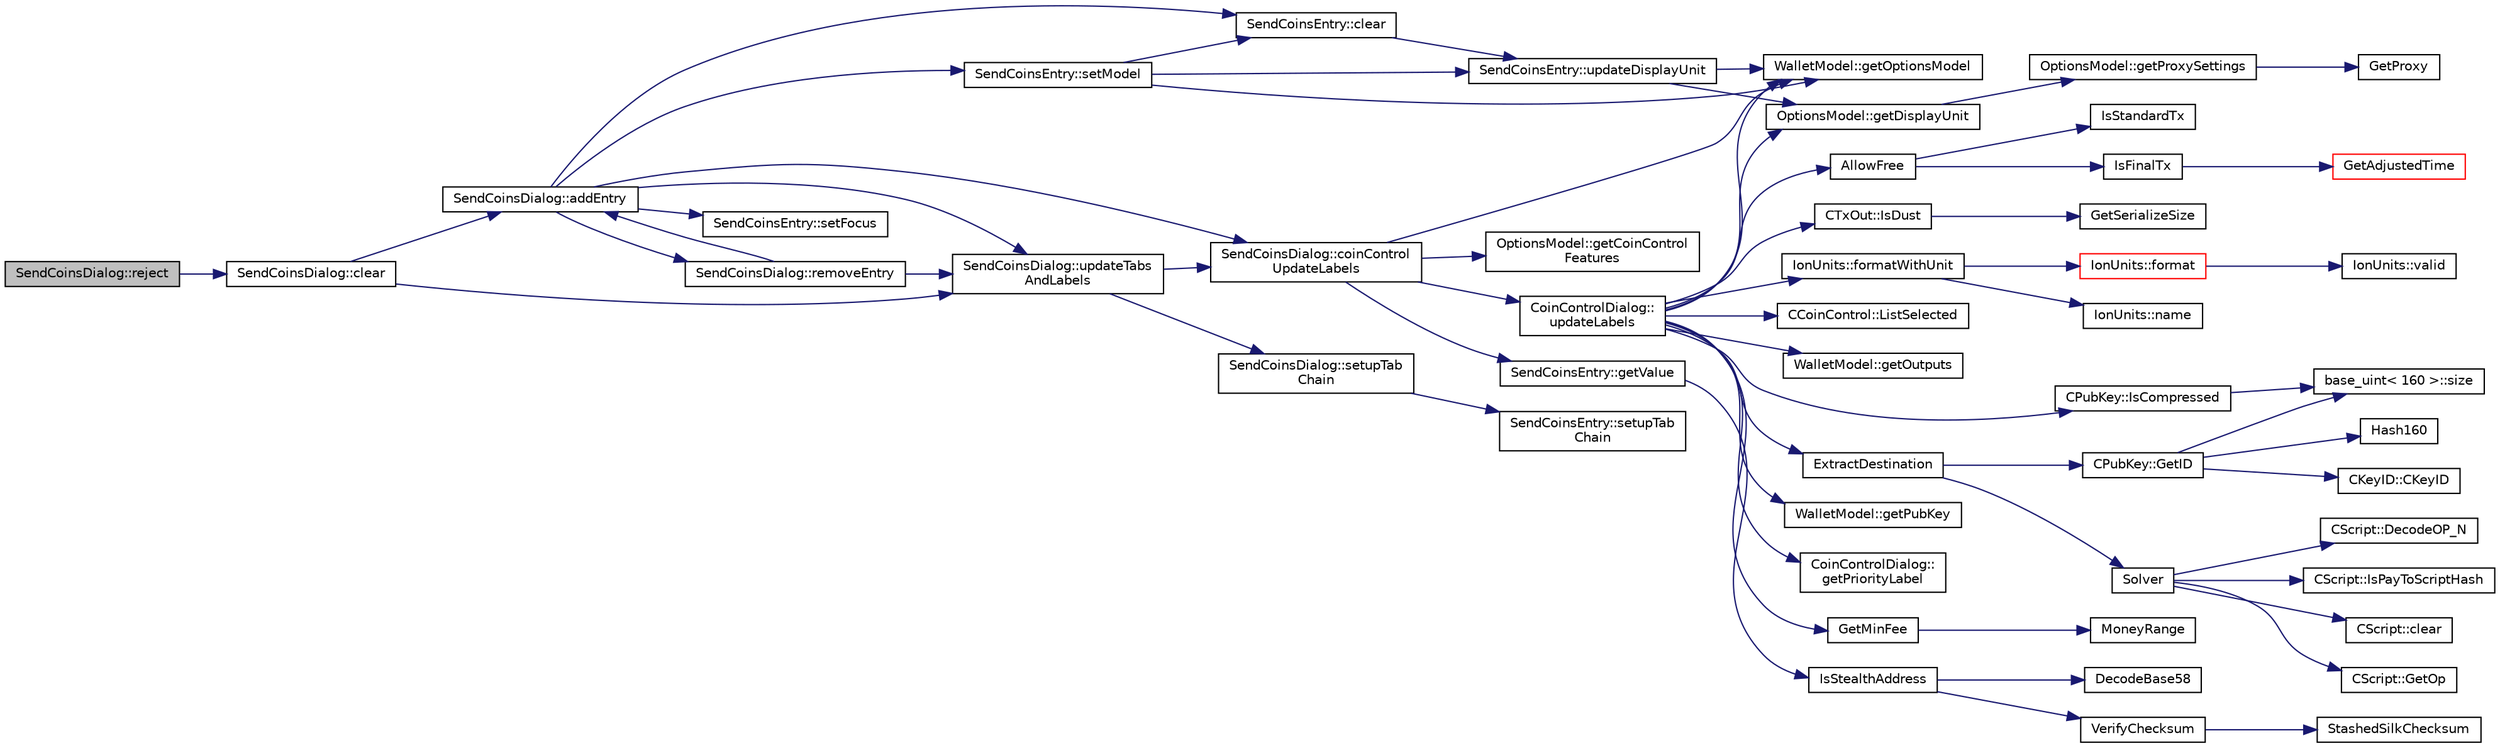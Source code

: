 digraph "SendCoinsDialog::reject"
{
  edge [fontname="Helvetica",fontsize="10",labelfontname="Helvetica",labelfontsize="10"];
  node [fontname="Helvetica",fontsize="10",shape=record];
  rankdir="LR";
  Node1055 [label="SendCoinsDialog::reject",height=0.2,width=0.4,color="black", fillcolor="grey75", style="filled", fontcolor="black"];
  Node1055 -> Node1056 [color="midnightblue",fontsize="10",style="solid",fontname="Helvetica"];
  Node1056 [label="SendCoinsDialog::clear",height=0.2,width=0.4,color="black", fillcolor="white", style="filled",URL="$d6/de6/class_send_coins_dialog.html#a127bddff45f49ff5e6e263efe218ae26"];
  Node1056 -> Node1057 [color="midnightblue",fontsize="10",style="solid",fontname="Helvetica"];
  Node1057 [label="SendCoinsDialog::addEntry",height=0.2,width=0.4,color="black", fillcolor="white", style="filled",URL="$d6/de6/class_send_coins_dialog.html#a3d680a76b967641115c6ff2fa83fb62a"];
  Node1057 -> Node1058 [color="midnightblue",fontsize="10",style="solid",fontname="Helvetica"];
  Node1058 [label="SendCoinsEntry::setModel",height=0.2,width=0.4,color="black", fillcolor="white", style="filled",URL="$d0/dbc/class_send_coins_entry.html#a831f8f9a63acd77b7d66d5393e12310b"];
  Node1058 -> Node1059 [color="midnightblue",fontsize="10",style="solid",fontname="Helvetica"];
  Node1059 [label="WalletModel::getOptionsModel",height=0.2,width=0.4,color="black", fillcolor="white", style="filled",URL="$d4/d27/class_wallet_model.html#a96d53e56b3f8f07537ea2523f7a7d300"];
  Node1058 -> Node1060 [color="midnightblue",fontsize="10",style="solid",fontname="Helvetica"];
  Node1060 [label="SendCoinsEntry::updateDisplayUnit",height=0.2,width=0.4,color="black", fillcolor="white", style="filled",URL="$d0/dbc/class_send_coins_entry.html#a6ff4bd5b370545bcfd6214e866ee33f3"];
  Node1060 -> Node1059 [color="midnightblue",fontsize="10",style="solid",fontname="Helvetica"];
  Node1060 -> Node1061 [color="midnightblue",fontsize="10",style="solid",fontname="Helvetica"];
  Node1061 [label="OptionsModel::getDisplayUnit",height=0.2,width=0.4,color="black", fillcolor="white", style="filled",URL="$da/d1f/class_options_model.html#a3b6e4d4ef42be3aaba315b8cd14f468e"];
  Node1061 -> Node1062 [color="midnightblue",fontsize="10",style="solid",fontname="Helvetica"];
  Node1062 [label="OptionsModel::getProxySettings",height=0.2,width=0.4,color="black", fillcolor="white", style="filled",URL="$da/d1f/class_options_model.html#a0fa582a801df3753c2c50840c40bb350"];
  Node1062 -> Node1063 [color="midnightblue",fontsize="10",style="solid",fontname="Helvetica"];
  Node1063 [label="GetProxy",height=0.2,width=0.4,color="black", fillcolor="white", style="filled",URL="$d0/d0e/netbase_8cpp.html#a4e67b39fc1769663260d791d2f4d049d"];
  Node1058 -> Node1064 [color="midnightblue",fontsize="10",style="solid",fontname="Helvetica"];
  Node1064 [label="SendCoinsEntry::clear",height=0.2,width=0.4,color="black", fillcolor="white", style="filled",URL="$d0/dbc/class_send_coins_entry.html#abff66fcd456c82144e7a2c410f5082ac"];
  Node1064 -> Node1060 [color="midnightblue",fontsize="10",style="solid",fontname="Helvetica"];
  Node1057 -> Node1065 [color="midnightblue",fontsize="10",style="solid",fontname="Helvetica"];
  Node1065 [label="SendCoinsDialog::removeEntry",height=0.2,width=0.4,color="black", fillcolor="white", style="filled",URL="$d6/de6/class_send_coins_dialog.html#aabd82a79bd2358493f36425f1d62136b"];
  Node1065 -> Node1057 [color="midnightblue",fontsize="10",style="solid",fontname="Helvetica"];
  Node1065 -> Node1066 [color="midnightblue",fontsize="10",style="solid",fontname="Helvetica"];
  Node1066 [label="SendCoinsDialog::updateTabs\lAndLabels",height=0.2,width=0.4,color="black", fillcolor="white", style="filled",URL="$d6/de6/class_send_coins_dialog.html#a3b834c739f7d02d8086a2bf58525c5f0"];
  Node1066 -> Node1067 [color="midnightblue",fontsize="10",style="solid",fontname="Helvetica"];
  Node1067 [label="SendCoinsDialog::setupTab\lChain",height=0.2,width=0.4,color="black", fillcolor="white", style="filled",URL="$d6/de6/class_send_coins_dialog.html#a689658987f2af0896f25bf37bb945d91",tooltip="Set up the tab chain manually, as Qt messes up the tab chain by default in some cases (issue https://..."];
  Node1067 -> Node1068 [color="midnightblue",fontsize="10",style="solid",fontname="Helvetica"];
  Node1068 [label="SendCoinsEntry::setupTab\lChain",height=0.2,width=0.4,color="black", fillcolor="white", style="filled",URL="$d0/dbc/class_send_coins_entry.html#aa431a0bf53174b3a012fe224e472bc13",tooltip="Set up the tab chain manually, as Qt messes up the tab chain by default in some cases (issue https://..."];
  Node1066 -> Node1069 [color="midnightblue",fontsize="10",style="solid",fontname="Helvetica"];
  Node1069 [label="SendCoinsDialog::coinControl\lUpdateLabels",height=0.2,width=0.4,color="black", fillcolor="white", style="filled",URL="$d6/de6/class_send_coins_dialog.html#ae4f429aabcaf309aa314b90049be2a74"];
  Node1069 -> Node1059 [color="midnightblue",fontsize="10",style="solid",fontname="Helvetica"];
  Node1069 -> Node1070 [color="midnightblue",fontsize="10",style="solid",fontname="Helvetica"];
  Node1070 [label="OptionsModel::getCoinControl\lFeatures",height=0.2,width=0.4,color="black", fillcolor="white", style="filled",URL="$da/d1f/class_options_model.html#ace6c871068f613aee277e37bfdc988c0"];
  Node1069 -> Node1071 [color="midnightblue",fontsize="10",style="solid",fontname="Helvetica"];
  Node1071 [label="SendCoinsEntry::getValue",height=0.2,width=0.4,color="black", fillcolor="white", style="filled",URL="$d0/dbc/class_send_coins_entry.html#af36fb0ed9e2e07079c1a982b31e793c8"];
  Node1071 -> Node1072 [color="midnightblue",fontsize="10",style="solid",fontname="Helvetica"];
  Node1072 [label="IsStealthAddress",height=0.2,width=0.4,color="black", fillcolor="white", style="filled",URL="$db/d2d/stealth_8cpp.html#a26c89afcb720e8b1a9c9dadaee26757b"];
  Node1072 -> Node1073 [color="midnightblue",fontsize="10",style="solid",fontname="Helvetica"];
  Node1073 [label="DecodeBase58",height=0.2,width=0.4,color="black", fillcolor="white", style="filled",URL="$db/d9c/base58_8cpp.html#a0f74d1d6e7e982cad4b0e538acea4538",tooltip="Decode a base58-encoded string (psz) into a byte vector (vchRet). "];
  Node1072 -> Node1074 [color="midnightblue",fontsize="10",style="solid",fontname="Helvetica"];
  Node1074 [label="VerifyChecksum",height=0.2,width=0.4,color="black", fillcolor="white", style="filled",URL="$db/d2d/stealth_8cpp.html#a5ff6f6775db5f747f5088c7ef8264b74"];
  Node1074 -> Node1075 [color="midnightblue",fontsize="10",style="solid",fontname="Helvetica"];
  Node1075 [label="StashedSilkChecksum",height=0.2,width=0.4,color="black", fillcolor="white", style="filled",URL="$db/d2d/stealth_8cpp.html#abb79a3b98a10b85daf3f3ff35c1cbfa8"];
  Node1069 -> Node1076 [color="midnightblue",fontsize="10",style="solid",fontname="Helvetica"];
  Node1076 [label="CoinControlDialog::\lupdateLabels",height=0.2,width=0.4,color="black", fillcolor="white", style="filled",URL="$dd/dfb/class_coin_control_dialog.html#a4fc60e89b097952ff22dc0f9c58c87d9"];
  Node1076 -> Node1077 [color="midnightblue",fontsize="10",style="solid",fontname="Helvetica"];
  Node1077 [label="CCoinControl::ListSelected",height=0.2,width=0.4,color="black", fillcolor="white", style="filled",URL="$dc/d48/class_c_coin_control.html#a176b3a32b5f623fe25b8e61ca561422e"];
  Node1076 -> Node1078 [color="midnightblue",fontsize="10",style="solid",fontname="Helvetica"];
  Node1078 [label="WalletModel::getOutputs",height=0.2,width=0.4,color="black", fillcolor="white", style="filled",URL="$d4/d27/class_wallet_model.html#a5237ea4d9724807a05e2944e5ce6f181"];
  Node1076 -> Node1079 [color="midnightblue",fontsize="10",style="solid",fontname="Helvetica"];
  Node1079 [label="ExtractDestination",height=0.2,width=0.4,color="black", fillcolor="white", style="filled",URL="$dd/d0f/script_8cpp.html#a951f7e601746ae076afdf3169ecca2fc"];
  Node1079 -> Node1080 [color="midnightblue",fontsize="10",style="solid",fontname="Helvetica"];
  Node1080 [label="Solver",height=0.2,width=0.4,color="black", fillcolor="white", style="filled",URL="$dd/d0f/script_8cpp.html#a6ee6be50bff44464e905680c6fcee6dc"];
  Node1080 -> Node1081 [color="midnightblue",fontsize="10",style="solid",fontname="Helvetica"];
  Node1081 [label="CScript::IsPayToScriptHash",height=0.2,width=0.4,color="black", fillcolor="white", style="filled",URL="$d9/d4b/class_c_script.html#a0c3729c606d318923dc06f95d85a0971"];
  Node1080 -> Node1082 [color="midnightblue",fontsize="10",style="solid",fontname="Helvetica"];
  Node1082 [label="CScript::clear",height=0.2,width=0.4,color="black", fillcolor="white", style="filled",URL="$d9/d4b/class_c_script.html#a7b2baf842621f07c4939408acf63377c"];
  Node1080 -> Node1083 [color="midnightblue",fontsize="10",style="solid",fontname="Helvetica"];
  Node1083 [label="CScript::GetOp",height=0.2,width=0.4,color="black", fillcolor="white", style="filled",URL="$d9/d4b/class_c_script.html#a94635ed93d8d244ec3acfa83f9ecfe5f"];
  Node1080 -> Node1084 [color="midnightblue",fontsize="10",style="solid",fontname="Helvetica"];
  Node1084 [label="CScript::DecodeOP_N",height=0.2,width=0.4,color="black", fillcolor="white", style="filled",URL="$d9/d4b/class_c_script.html#a7f975fca06b3e9a17da8ba23c7647e2e"];
  Node1079 -> Node1085 [color="midnightblue",fontsize="10",style="solid",fontname="Helvetica"];
  Node1085 [label="CPubKey::GetID",height=0.2,width=0.4,color="black", fillcolor="white", style="filled",URL="$da/d4e/class_c_pub_key.html#a2675f7e6f72eff68e7a5227289feb021"];
  Node1085 -> Node1086 [color="midnightblue",fontsize="10",style="solid",fontname="Helvetica"];
  Node1086 [label="CKeyID::CKeyID",height=0.2,width=0.4,color="black", fillcolor="white", style="filled",URL="$dd/d88/class_c_key_i_d.html#a01dbd3c37820a2ffe89d106c6a7cf53d"];
  Node1085 -> Node1087 [color="midnightblue",fontsize="10",style="solid",fontname="Helvetica"];
  Node1087 [label="Hash160",height=0.2,width=0.4,color="black", fillcolor="white", style="filled",URL="$db/dfb/hash_8h.html#a4490f70ddae16e9e48460a0416a48a6b"];
  Node1085 -> Node1088 [color="midnightblue",fontsize="10",style="solid",fontname="Helvetica"];
  Node1088 [label="base_uint\< 160 \>::size",height=0.2,width=0.4,color="black", fillcolor="white", style="filled",URL="$da/df7/classbase__uint.html#a1f49b034e686269601ea89b0319b8004"];
  Node1076 -> Node1089 [color="midnightblue",fontsize="10",style="solid",fontname="Helvetica"];
  Node1089 [label="WalletModel::getPubKey",height=0.2,width=0.4,color="black", fillcolor="white", style="filled",URL="$d4/d27/class_wallet_model.html#abe0b4462654768f301d1f758f7907ca2"];
  Node1076 -> Node1090 [color="midnightblue",fontsize="10",style="solid",fontname="Helvetica"];
  Node1090 [label="CPubKey::IsCompressed",height=0.2,width=0.4,color="black", fillcolor="white", style="filled",URL="$da/d4e/class_c_pub_key.html#a25f8b70340ad20ddab0f80ec4cee9396"];
  Node1090 -> Node1088 [color="midnightblue",fontsize="10",style="solid",fontname="Helvetica"];
  Node1076 -> Node1091 [color="midnightblue",fontsize="10",style="solid",fontname="Helvetica"];
  Node1091 [label="CoinControlDialog::\lgetPriorityLabel",height=0.2,width=0.4,color="black", fillcolor="white", style="filled",URL="$dd/dfb/class_coin_control_dialog.html#a7285f91e6d9b510084966f4229146bcd"];
  Node1076 -> Node1092 [color="midnightblue",fontsize="10",style="solid",fontname="Helvetica"];
  Node1092 [label="GetMinFee",height=0.2,width=0.4,color="black", fillcolor="white", style="filled",URL="$df/d0a/main_8cpp.html#a95215e52b78d3270b416dc7b83a306fe"];
  Node1092 -> Node1093 [color="midnightblue",fontsize="10",style="solid",fontname="Helvetica"];
  Node1093 [label="MoneyRange",height=0.2,width=0.4,color="black", fillcolor="white", style="filled",URL="$dd/d2f/amount_8h.html#a12db56a9a1c931941f0943ecbb278aae"];
  Node1076 -> Node1094 [color="midnightblue",fontsize="10",style="solid",fontname="Helvetica"];
  Node1094 [label="AllowFree",height=0.2,width=0.4,color="black", fillcolor="white", style="filled",URL="$d4/dbf/main_8h.html#ae6c67bac023a01f1ae29b7f2f4505bba"];
  Node1094 -> Node1095 [color="midnightblue",fontsize="10",style="solid",fontname="Helvetica"];
  Node1095 [label="IsStandardTx",height=0.2,width=0.4,color="black", fillcolor="white", style="filled",URL="$d4/dbf/main_8h.html#a74832d5d658916e73adb139fd60e2354",tooltip="Check for standard transaction types. "];
  Node1094 -> Node1096 [color="midnightblue",fontsize="10",style="solid",fontname="Helvetica"];
  Node1096 [label="IsFinalTx",height=0.2,width=0.4,color="black", fillcolor="white", style="filled",URL="$d4/dbf/main_8h.html#aa7ca31ac11bff224c6b0ac27fccce7b5"];
  Node1096 -> Node1097 [color="midnightblue",fontsize="10",style="solid",fontname="Helvetica"];
  Node1097 [label="GetAdjustedTime",height=0.2,width=0.4,color="red", fillcolor="white", style="filled",URL="$df/d2d/util_8cpp.html#a09f81b9c7650f898cf3cf305b87547e6"];
  Node1076 -> Node1100 [color="midnightblue",fontsize="10",style="solid",fontname="Helvetica"];
  Node1100 [label="CTxOut::IsDust",height=0.2,width=0.4,color="black", fillcolor="white", style="filled",URL="$d2/db7/class_c_tx_out.html#aea509406c87cc1495fb1b1d832eff063"];
  Node1100 -> Node1101 [color="midnightblue",fontsize="10",style="solid",fontname="Helvetica"];
  Node1101 [label="GetSerializeSize",height=0.2,width=0.4,color="black", fillcolor="white", style="filled",URL="$df/d9d/serialize_8h.html#a48239e478ae730373d1984fe304ca025"];
  Node1076 -> Node1059 [color="midnightblue",fontsize="10",style="solid",fontname="Helvetica"];
  Node1076 -> Node1061 [color="midnightblue",fontsize="10",style="solid",fontname="Helvetica"];
  Node1076 -> Node1102 [color="midnightblue",fontsize="10",style="solid",fontname="Helvetica"];
  Node1102 [label="IonUnits::formatWithUnit",height=0.2,width=0.4,color="black", fillcolor="white", style="filled",URL="$d7/dab/class_ion_units.html#a07052cd4b4b8496b73ffe657432a8624",tooltip="Format as string (with unit) "];
  Node1102 -> Node1103 [color="midnightblue",fontsize="10",style="solid",fontname="Helvetica"];
  Node1103 [label="IonUnits::format",height=0.2,width=0.4,color="red", fillcolor="white", style="filled",URL="$d7/dab/class_ion_units.html#a7cf8cdbd0a24c418ae91b511fac5bee4",tooltip="Format as string. "];
  Node1103 -> Node1104 [color="midnightblue",fontsize="10",style="solid",fontname="Helvetica"];
  Node1104 [label="IonUnits::valid",height=0.2,width=0.4,color="black", fillcolor="white", style="filled",URL="$d7/dab/class_ion_units.html#a23c5b1306ed473dbb2375a6675a2ce13",tooltip="Is unit ID valid? "];
  Node1102 -> Node1107 [color="midnightblue",fontsize="10",style="solid",fontname="Helvetica"];
  Node1107 [label="IonUnits::name",height=0.2,width=0.4,color="black", fillcolor="white", style="filled",URL="$d7/dab/class_ion_units.html#a5bb4881389b09aeeb0bc235e87e0a42f",tooltip="Short name. "];
  Node1057 -> Node1069 [color="midnightblue",fontsize="10",style="solid",fontname="Helvetica"];
  Node1057 -> Node1066 [color="midnightblue",fontsize="10",style="solid",fontname="Helvetica"];
  Node1057 -> Node1064 [color="midnightblue",fontsize="10",style="solid",fontname="Helvetica"];
  Node1057 -> Node1108 [color="midnightblue",fontsize="10",style="solid",fontname="Helvetica"];
  Node1108 [label="SendCoinsEntry::setFocus",height=0.2,width=0.4,color="black", fillcolor="white", style="filled",URL="$d0/dbc/class_send_coins_entry.html#a0dcb8720f234165b37f8b45b035320cc"];
  Node1056 -> Node1066 [color="midnightblue",fontsize="10",style="solid",fontname="Helvetica"];
}
